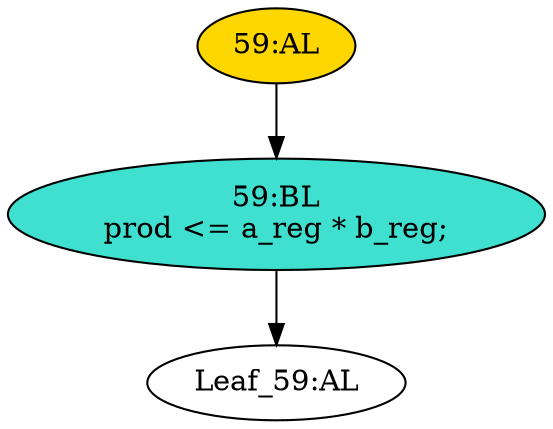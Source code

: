 strict digraph "" {
	node [label="\N"];
	"Leaf_59:AL"	 [def_var="['prod']",
		label="Leaf_59:AL"];
	"59:AL"	 [ast="<pyverilog.vparser.ast.Always object at 0x7f25f45c64d0>",
		clk_sens=True,
		fillcolor=gold,
		label="59:AL",
		sens="['clk']",
		statements="[]",
		style=filled,
		typ=Always,
		use_var="['b_reg', 'a_reg']"];
	"59:BL"	 [ast="<pyverilog.vparser.ast.Block object at 0x7f25f45c6a50>",
		fillcolor=turquoise,
		label="59:BL
prod <= a_reg * b_reg;",
		statements="[<pyverilog.vparser.ast.NonblockingSubstitution object at 0x7f25f45c6a90>]",
		style=filled,
		typ=Block];
	"59:AL" -> "59:BL"	 [cond="[]",
		lineno=None];
	"59:BL" -> "Leaf_59:AL"	 [cond="[]",
		lineno=None];
}
